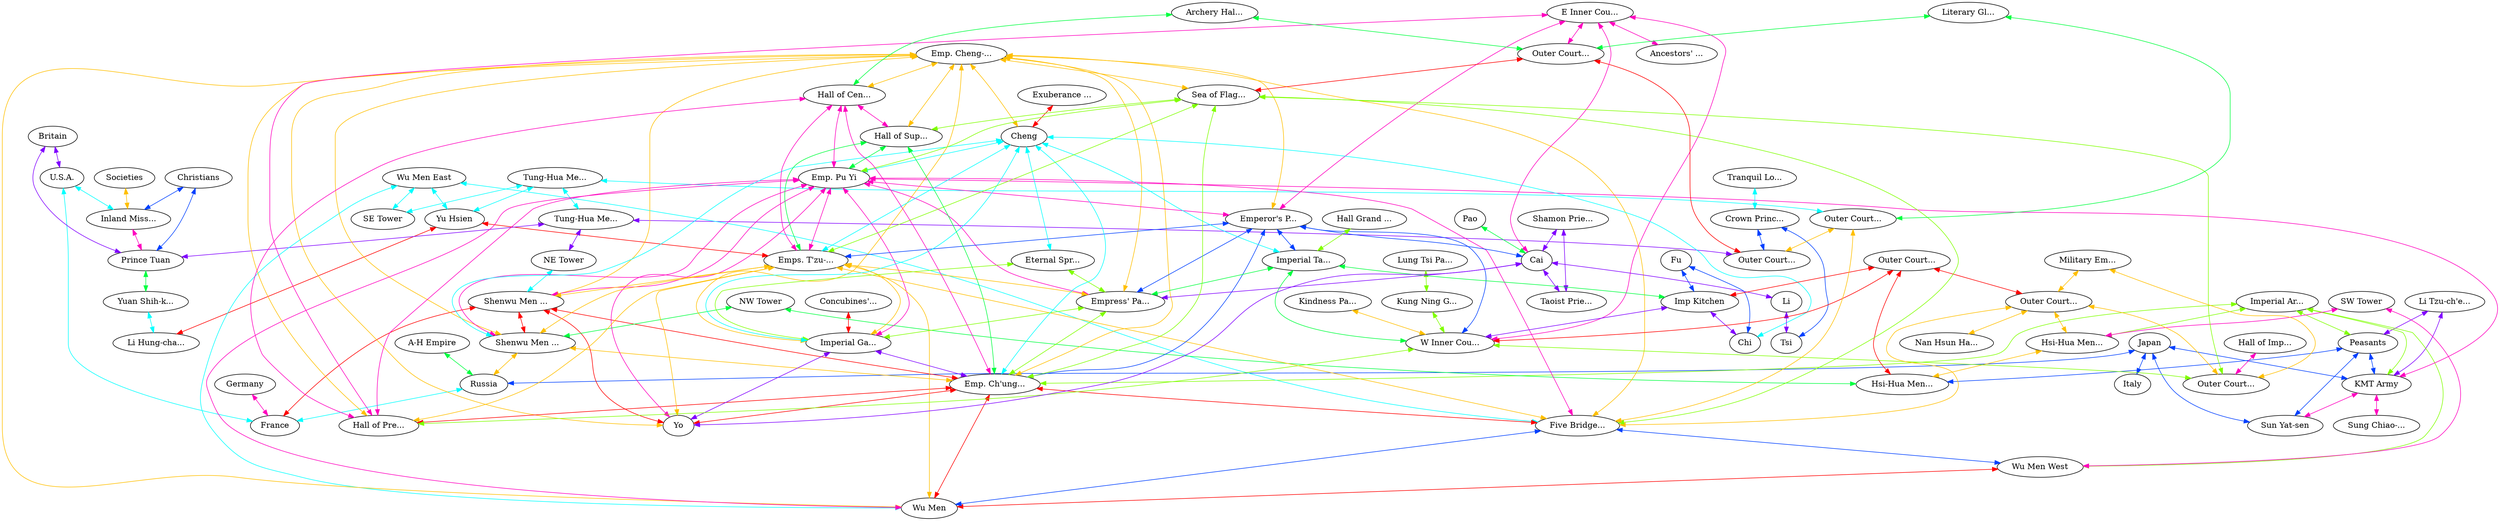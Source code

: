 graph x {
"Italy" [pos="2.44444444444444,-0.555555555555556",label="Italy"]
"A-H Empire" [pos="3.41666666666667,-0.569444444444444",label="A-H Empire"]
"Germany" [pos="7.38888888888889,-0.569444444444444",label="Germany"]
"U.S.A." [pos="8.36111111111111,-0.569444444444444",label="U.S.A."]
"Japan" [pos="3.26388888888889,-1.13888888888889",label="Japan"]
"Russia" [pos="4.15277777777778,-1.13888888888889",label="Russia"]
"France" [pos="6.48611111111111,-1.13888888888889",label="France"]
"Britain" [pos="7.40277777777778,-1.13888888888889",label="Britain"]
"Sung Chiao-jen" [pos="2.23611111111111,-1.56944444444444",label="Sung Chiao-..."]
"Sun Yat-sen" [pos="2.23611111111111,-2.5",label="Sun Yat-sen"]
"KMT Army" [pos="2.25,-3.5",label="KMT Army"]
"Inland Missions" [pos="8.29166666666667,-1.25",label="Inland Miss..."]
"Societies" [pos="8.30555555555556,-2.20833333333333",label="Societies"]
"Christians" [pos="8.30555555555556,-3.13888888888889",label="Christians"]
"Prince Tuan" [pos="8.27777777777778,-4.22222222222222",label="Prince Tuan"]
"Yuan Shih-kai" [pos="8.29166666666667,-5.125",label="Yuan Shih-k..."]
"Li Hung-chang" [pos="8.29166666666667,-5.98611111111111",label="Li Hung-cha..."]
"Yu Hsien" [pos="8.27777777777778,-6.86111111111111",label="Yu Hsien"]
"Peasants" [pos="2.25,-4.41666666666667",label="Peasants"]
"Li Tzu-ch'eng" [pos="2.25,-5.41666666666667",label="Li Tzu-ch'e..."]
"Imperial Army" [pos="2.25,-6.5",label="Imperial Ar..."]
"Shenwu Men West" [pos="5.01388888888889,-1.54166666666667",label="Shenwu Men ..."]
"Shenwu Men East" [pos="5.44444444444444,-1.54166666666667",label="Shenwu Men ..."]
"Hsi-Hua Men North" [pos="2.90277777777778,-5.56944444444444",label="Hsi-Hua Men..."]
"Hsi-Hua Men South" [pos="2.90277777777778,-5.93055555555556",label="Hsi-Hua Men..."]
"Tung-Hua Men North" [pos="7.52777777777778,-5.69444444444444",label="Tung-Hua Me..."]
"Tung-Hua Men South" [pos="7.52777777777778,-6.04166666666667",label="Tung-Hua Me..."]
"Wu Men" [pos="5.22222222222222,-6.90277777777778",label="Wu Men"]
"Wu Men East" [pos="5.625,-7",label="Wu Men East"]
"Wu Men West" [pos="4.83333333333333,-7",label="Wu Men West"]
"NW Tower" [pos="3,-1.63888888888889",label="NW Tower"]
"NE Tower" [pos="7.51388888888889,-1.63888888888889",label="NE Tower"]
"SW Tower" [pos="3,-6.79166666666667",label="SW Tower"]
"SE Tower" [pos="7.51388888888889,-6.79166666666667",label="SE Tower"]
"Emp. Cheng-tsu" [pos="2.625,-8",label="Emp. Cheng-..."]
"Emp. Ch'ung-chen" [pos="4.5,-7.73611111111111",label="Emp. Ch'ung..."]
"Emp. Pu Yi" [pos="5.69444444444444,-7.875",label="Emp. Pu Yi"]
"Emps. T'zu-hsi" [pos="7.61111111111111,-7.75",label="Emps. T'zu-..."]
"Kung Ning Garden" [pos="3.58333333333333,-4.56944444444444",label="Kung Ning G..."]
"Imperial Garden" [pos="5.22222222222222,-2.16666666666667",label="Imperial Ga..."]
"W Inner Court" [pos="4.36111111111111,-3.81944444444444",label="W Inner Cou..."]
"E Inner Court" [pos="6.51388888888889,-3.98611111111111",label="E Inner Cou..."]
"Lung Tsi Palace" [pos="4.02777777777778,-4.15277777777778",label="Lung Tsi Pa..."]
"Kindness Palace" [pos="3.65277777777778,-3.38888888888889",label="Kindness Pa..."]
"Exuberance Palace" [pos="3.65277777777778,-2.38888888888889",label="Exuberance ..."]
"Eternal Spring Palace" [pos="4.5,-2.34722222222222",label="Eternal Spr..."]
"Empress' Palace" [pos="5.23611111111111,-2.72222222222222",label="Empress' Pa..."]
"Emperor's Palace" [pos="5.23611111111111,-3.25",label="Emperor's P..."]
"Concubines' Palace" [pos="6.05555555555556,-2.38888888888889",label="Concubines'..."]
"Ancestors' Palace" [pos="6.34722222222222,-3.61111111111111",label="Ancestors' ..."]
"Tranquil Longevity Palace" [pos="7,-3.625",label="Tranquil Lo..."]
"Crown Prince's Palace" [pos="7.43055555555556,-4.47222222222222",label="Crown Princ..."]
"Shamon Priests" [pos="6.98611111111111,-2.36111111111111",label="Shamon Prie..."]
"Taoist Priests" [pos="7,-2.81944444444444",label="Taoist Prie..."]
"Imp Kitchen" [pos="3.02777777777778,-2.83333333333333",label="Imp Kitchen"]
"Imperial Taster" [pos="4.68055555555556,-2.875",label="Imperial Ta..."]
"Fu" [pos="3.02777777777778,-2.40277777777778",label="Fu"]
"Chi" [pos="3.68055555555556,-1.69444444444444",label="Chi"]
"Cheng" [pos="4.22222222222222,-1.69444444444444",label="Cheng"]
"Yo" [pos="6.09722222222222,-1.69444444444444",label="Yo"]
"Cai" [pos="7.04166666666667,-1.69444444444444",label="Cai"]
"Li" [pos="7.47222222222222,-2.41666666666667",label="Li"]
"Tsi" [pos="7.47222222222222,-3.875",label="Tsi"]
"Pao" [pos="5.80555555555556,-3.33333333333333",label="Pao"]
"Outer Court NW" [pos="3.19444444444444,-5.18055555555556",label="Outer Court..."]
"Outer Court West" [pos="4.36111111111111,-5.125",label="Outer Court..."]
"Outer Court SW" [pos="3.47222222222222,-6.20833333333333",label="Outer Court..."]
"Sea of Flagstones" [pos="5.22222222222222,-5.38888888888889",label="Sea of Flag..."]
"Five Bridges Court" [pos="5.22222222222222,-6.01388888888889",label="Five Bridge..."]
"Outer Court East" [pos="6.06944444444444,-5.34722222222222",label="Outer Court..."]
"Outer Court NE" [pos="7.36111111111111,-4.98611111111111",label="Outer Court..."]
"Outer Court SE" [pos="6.51388888888889,-6.61111111111111",label="Outer Court..."]
"Hall of Imperial Household" [pos="4.05555555555556,-4.93055555555556",label="Hall of Imp..."]
"Military Eminence Hall" [pos="3.80555555555556,-5.875",label="Military Em..."]
"Hall Grand Council" [pos="4.52777777777778,-3.22222222222222",label="Hall Grand ..."]
"Hall of Preserving Harmony" [pos="5.22222222222222,-3.91666666666667",label="Hall of Pre..."]
"Hall of Central Harmony" [pos="5.22222222222222,-4.40277777777778",label="Hall of Cen..."]
"Hall of Supreme Harmony" [pos="5.22222222222222,-4.88888888888889",label="Hall of Sup..."]
"Archery Hall" [pos="6.11111111111111,-4.36111111111111",label="Archery Hal..."]
"Literary Glory Hall" [pos="6.55555555555556,-5.93055555555556",label="Literary Gl..."]
"Nan Hsun Hall" [pos="4.18055555555556,-6.69444444444444",label="Nan Hsun Ha..."]
"Kindness Palace" -- "W Inner Court" [dir="both",color="0.125,1,1"]
"Hall Grand Council" -- "Imperial Taster" [dir="both",color="0.25,1,1"]
"Archery Hall" -- "Outer Court East" [dir="both",color="0.375,1,1"]
"Archery Hall" -- "Hall of Central Harmony" [dir="both",color="0.375,1,1"]
"Tranquil Longevity Palace" -- "Crown Prince's Palace" [dir="both",color="0.5,1,1"]
"Crown Prince's Palace" -- "Tsi" [dir="both",color="0.625,1,1"]
"Crown Prince's Palace" -- "Outer Court NE" [dir="both",color="0.625,1,1"]
"Britain" -- "U.S.A." [dir="both",color="0.75,1,1"]
"Britain" -- "Prince Tuan" [dir="both",color="0.75,1,1"]
"E Inner Court" -- "Ancestors' Palace" [dir="both",color="0.875,1,1"]
"E Inner Court" -- "Outer Court East" [dir="both",color="0.875,1,1"]
"E Inner Court" -- "Emperor's Palace" [dir="both",color="0.875,1,1"]
"E Inner Court" -- "W Inner Court" [dir="both",color="0.875,1,1"]
"E Inner Court" -- "Cai" [dir="both",color="0.875,1,1"]
"E Inner Court" -- "Hall of Preserving Harmony" [dir="both",color="0.875,1,1"]
"Exuberance Palace" -- "Cheng" [dir="both",color="1,1,1"]
"Emp. Cheng-tsu" -- "Wu Men" [dir="both",color="0.125,1,1"]
"Emp. Cheng-tsu" -- "Five Bridges Court" [dir="both",color="0.125,1,1"]
"Emp. Cheng-tsu" -- "Hall of Central Harmony" [dir="both",color="0.125,1,1"]
"Emp. Cheng-tsu" -- "Shenwu Men East" [dir="both",color="0.125,1,1"]
"Emp. Cheng-tsu" -- "Shenwu Men West" [dir="both",color="0.125,1,1"]
"Emp. Cheng-tsu" -- "Empress' Palace" [dir="both",color="0.125,1,1"]
"Emp. Cheng-tsu" -- "Imperial Garden" [dir="both",color="0.125,1,1"]
"Emp. Cheng-tsu" -- "Emp. Ch'ung-chen" [dir="both",color="0.125,1,1"]
"Emp. Cheng-tsu" -- "Sea of Flagstones" [dir="both",color="0.125,1,1"]
"Emp. Cheng-tsu" -- "Emperor's Palace" [dir="both",color="0.125,1,1"]
"Emp. Cheng-tsu" -- "Cheng" [dir="both",color="0.125,1,1"]
"Emp. Cheng-tsu" -- "Hall of Supreme Harmony" [dir="both",color="0.125,1,1"]
"Emp. Cheng-tsu" -- "Yo" [dir="both",color="0.125,1,1"]
"Emp. Cheng-tsu" -- "Hall of Preserving Harmony" [dir="both",color="0.125,1,1"]
"Imperial Army" -- "Peasants" [dir="both",color="0.25,1,1"]
"Imperial Army" -- "KMT Army" [dir="both",color="0.25,1,1"]
"Imperial Army" -- "Emp. Ch'ung-chen" [dir="both",color="0.25,1,1"]
"Imperial Army" -- "Hsi-Hua Men South" [dir="both",color="0.25,1,1"]
"Imperial Army" -- "Wu Men West" [dir="both",color="0.25,1,1"]
"Literary Glory Hall" -- "Outer Court East" [dir="both",color="0.375,1,1"]
"Literary Glory Hall" -- "Outer Court SE" [dir="both",color="0.375,1,1"]
"Tung-Hua Men South" -- "SE Tower" [dir="both",color="0.5,1,1"]
"Tung-Hua Men South" -- "Tung-Hua Men North" [dir="both",color="0.5,1,1"]
"Tung-Hua Men South" -- "Yu Hsien" [dir="both",color="0.5,1,1"]
"Tung-Hua Men South" -- "Outer Court SE" [dir="both",color="0.5,1,1"]
"Fu" -- "Imp Kitchen" [dir="both",color="0.625,1,1"]
"Fu" -- "Chi" [dir="both",color="0.625,1,1"]
"Li Tzu-ch'eng" -- "KMT Army" [dir="both",color="0.75,1,1"]
"Li Tzu-ch'eng" -- "Peasants" [dir="both",color="0.75,1,1"]
"Hall of Imperial Household" -- "Outer Court West" [dir="both",color="0.875,1,1"]
"Outer Court East" -- "Outer Court NE" [dir="both",color="1,1,1"]
"Outer Court East" -- "Sea of Flagstones" [dir="both",color="1,1,1"]
"Military Eminence Hall" -- "Outer Court SW" [dir="both",color="0.125,1,1"]
"Military Eminence Hall" -- "Outer Court West" [dir="both",color="0.125,1,1"]
"Sea of Flagstones" -- "Five Bridges Court" [dir="both",color="0.25,1,1"]
"Sea of Flagstones" -- "Emp. Pu Yi" [dir="both",color="0.25,1,1"]
"Sea of Flagstones" -- "Emps. T'zu-hsi" [dir="both",color="0.25,1,1"]
"Sea of Flagstones" -- "Outer Court West" [dir="both",color="0.25,1,1"]
"Sea of Flagstones" -- "Emp. Ch'ung-chen" [dir="both",color="0.25,1,1"]
"Sea of Flagstones" -- "Hall of Supreme Harmony" [dir="both",color="0.25,1,1"]
"NW Tower" -- "Hsi-Hua Men North" [dir="both",color="0.375,1,1"]
"NW Tower" -- "Shenwu Men West" [dir="both",color="0.375,1,1"]
"Wu Men East" -- "SE Tower" [dir="both",color="0.5,1,1"]
"Wu Men East" -- "Wu Men" [dir="both",color="0.5,1,1"]
"Wu Men East" -- "Five Bridges Court" [dir="both",color="0.5,1,1"]
"Wu Men East" -- "Yu Hsien" [dir="both",color="0.5,1,1"]
"Christians" -- "Prince Tuan" [dir="both",color="0.625,1,1"]
"Christians" -- "Inland Missions" [dir="both",color="0.625,1,1"]
"Tung-Hua Men North" -- "NE Tower" [dir="both",color="0.75,1,1"]
"Tung-Hua Men North" -- "Outer Court NE" [dir="both",color="0.75,1,1"]
"Tung-Hua Men North" -- "Prince Tuan" [dir="both",color="0.75,1,1"]
"Hall of Central Harmony" -- "Emps. T'zu-hsi" [dir="both",color="0.875,1,1"]
"Hall of Central Harmony" -- "Emp. Pu Yi" [dir="both",color="0.875,1,1"]
"Hall of Central Harmony" -- "Emp. Ch'ung-chen" [dir="both",color="0.875,1,1"]
"Hall of Central Harmony" -- "Hall of Supreme Harmony" [dir="both",color="0.875,1,1"]
"Hall of Central Harmony" -- "Hall of Preserving Harmony" [dir="both",color="0.875,1,1"]
"Concubines' Palace" -- "Imperial Garden" [dir="both",color="1,1,1"]
"Societies" -- "Inland Missions" [dir="both",color="0.125,1,1"]
"Lung Tsi Palace" -- "Kung Ning Garden" [dir="both",color="0.25,1,1"]
"Hall of Supreme Harmony" -- "Emps. T'zu-hsi" [dir="both",color="0.375,1,1"]
"Hall of Supreme Harmony" -- "Emp. Pu Yi" [dir="both",color="0.375,1,1"]
"Hall of Supreme Harmony" -- "Emp. Ch'ung-chen" [dir="both",color="0.375,1,1"]
"Cheng" -- "Imperial Taster" [dir="both",color="0.5,1,1"]
"Cheng" -- "Emp. Pu Yi" [dir="both",color="0.5,1,1"]
"Cheng" -- "Shenwu Men West" [dir="both",color="0.5,1,1"]
"Cheng" -- "Chi" [dir="both",color="0.5,1,1"]
"Cheng" -- "Emps. T'zu-hsi" [dir="both",color="0.5,1,1"]
"Cheng" -- "Eternal Spring Palace" [dir="both",color="0.5,1,1"]
"Cheng" -- "Imperial Garden" [dir="both",color="0.5,1,1"]
"Cheng" -- "Emp. Ch'ung-chen" [dir="both",color="0.5,1,1"]
"Japan" -- "Russia" [dir="both",color="0.625,1,1"]
"Japan" -- "Italy" [dir="both",color="0.625,1,1"]
"Japan" -- "Sun Yat-sen" [dir="both",color="0.625,1,1"]
"Japan" -- "KMT Army" [dir="both",color="0.625,1,1"]
"Shamon Priests" -- "Taoist Priests" [dir="both",color="0.75,1,1"]
"Shamon Priests" -- "Cai" [dir="both",color="0.75,1,1"]
"Emp. Pu Yi" -- "Wu Men" [dir="both",color="0.875,1,1"]
"Emp. Pu Yi" -- "Five Bridges Court" [dir="both",color="0.875,1,1"]
"Emp. Pu Yi" -- "Shenwu Men East" [dir="both",color="0.875,1,1"]
"Emp. Pu Yi" -- "Shenwu Men West" [dir="both",color="0.875,1,1"]
"Emp. Pu Yi" -- "Empress' Palace" [dir="both",color="0.875,1,1"]
"Emp. Pu Yi" -- "Emps. T'zu-hsi" [dir="both",color="0.875,1,1"]
"Emp. Pu Yi" -- "Imperial Garden" [dir="both",color="0.875,1,1"]
"Emp. Pu Yi" -- "KMT Army" [dir="both",color="0.875,1,1"]
"Emp. Pu Yi" -- "Emperor's Palace" [dir="both",color="0.875,1,1"]
"Emp. Pu Yi" -- "Yo" [dir="both",color="0.875,1,1"]
"Emp. Pu Yi" -- "Hall of Preserving Harmony" [dir="both",color="0.875,1,1"]
"Outer Court NW" -- "Outer Court SW" [dir="both",color="1,1,1"]
"Outer Court NW" -- "Hsi-Hua Men North" [dir="both",color="1,1,1"]
"Outer Court NW" -- "Imp Kitchen" [dir="both",color="1,1,1"]
"Outer Court NW" -- "W Inner Court" [dir="both",color="1,1,1"]
"Outer Court SE" -- "Five Bridges Court" [dir="both",color="0.125,1,1"]
"Outer Court SE" -- "Outer Court NE" [dir="both",color="0.125,1,1"]
"Eternal Spring Palace" -- "Imperial Garden" [dir="both",color="0.25,1,1"]
"Eternal Spring Palace" -- "Empress' Palace" [dir="both",color="0.25,1,1"]
"Pao" -- "Cai" [dir="both",color="0.375,1,1"]
"U.S.A." -- "France" [dir="both",color="0.5,1,1"]
"U.S.A." -- "Inland Missions" [dir="both",color="0.5,1,1"]
"Emperor's Palace" -- "Imperial Taster" [dir="both",color="0.625,1,1"]
"Emperor's Palace" -- "Empress' Palace" [dir="both",color="0.625,1,1"]
"Emperor's Palace" -- "Emps. T'zu-hsi" [dir="both",color="0.625,1,1"]
"Emperor's Palace" -- "Emp. Ch'ung-chen" [dir="both",color="0.625,1,1"]
"Emperor's Palace" -- "W Inner Court" [dir="both",color="0.625,1,1"]
"Emperor's Palace" -- "Cai" [dir="both",color="0.625,1,1"]
"Cai" -- "Empress' Palace" [dir="both",color="0.75,1,1"]
"Cai" -- "Taoist Priests" [dir="both",color="0.75,1,1"]
"Cai" -- "Yo" [dir="both",color="0.75,1,1"]
"Cai" -- "Li" [dir="both",color="0.75,1,1"]
"Inland Missions" -- "Prince Tuan" [dir="both",color="0.875,1,1"]
"Yu Hsien" -- "Emps. T'zu-hsi" [dir="both",color="1,1,1"]
"Yu Hsien" -- "Li Hung-chang" [dir="both",color="1,1,1"]
"Outer Court SW" -- "Five Bridges Court" [dir="both",color="0.125,1,1"]
"Outer Court SW" -- "Outer Court West" [dir="both",color="0.125,1,1"]
"Outer Court SW" -- "Nan Hsun Hall" [dir="both",color="0.125,1,1"]
"Outer Court SW" -- "Hsi-Hua Men South" [dir="both",color="0.125,1,1"]
"Imperial Taster" -- "W Inner Court" [dir="both",color="0.375,1,1"]
"Imperial Taster" -- "Imp Kitchen" [dir="both",color="0.375,1,1"]
"Imperial Taster" -- "Empress' Palace" [dir="both",color="0.375,1,1"]
"NE Tower" -- "Shenwu Men East" [dir="both",color="0.5,1,1"]
"Peasants" -- "Hsi-Hua Men North" [dir="both",color="0.625,1,1"]
"Peasants" -- "Sun Yat-sen" [dir="both",color="0.625,1,1"]
"Peasants" -- "KMT Army" [dir="both",color="0.625,1,1"]
"Imp Kitchen" -- "W Inner Court" [dir="both",color="0.75,1,1"]
"Imp Kitchen" -- "Chi" [dir="both",color="0.75,1,1"]
"SW Tower" -- "Hsi-Hua Men South" [dir="both",color="0.875,1,1"]
"SW Tower" -- "Wu Men West" [dir="both",color="0.875,1,1"]
"Emps. T'zu-hsi" -- "Wu Men" [dir="both",color="0.125,1,1"]
"Emps. T'zu-hsi" -- "Five Bridges Court" [dir="both",color="0.125,1,1"]
"Emps. T'zu-hsi" -- "Shenwu Men East" [dir="both",color="0.125,1,1"]
"Emps. T'zu-hsi" -- "Shenwu Men West" [dir="both",color="0.125,1,1"]
"Emps. T'zu-hsi" -- "Empress' Palace" [dir="both",color="0.125,1,1"]
"Emps. T'zu-hsi" -- "Imperial Garden" [dir="both",color="0.125,1,1"]
"Emps. T'zu-hsi" -- "Yo" [dir="both",color="0.125,1,1"]
"Emps. T'zu-hsi" -- "Hall of Preserving Harmony" [dir="both",color="0.125,1,1"]
"Kung Ning Garden" -- "W Inner Court" [dir="both",color="0.25,1,1"]
"Prince Tuan" -- "Yuan Shih-kai" [dir="both",color="0.375,1,1"]
"Yuan Shih-kai" -- "Li Hung-chang" [dir="both",color="0.5,1,1"]
"Li" -- "Tsi" [dir="both",color="0.75,1,1"]
"Shenwu Men East" -- "France" [dir="both",color="1,1,1"]
"Shenwu Men East" -- "Emp. Ch'ung-chen" [dir="both",color="1,1,1"]
"Shenwu Men East" -- "Shenwu Men West" [dir="both",color="1,1,1"]
"Shenwu Men East" -- "Yo" [dir="both",color="1,1,1"]
"Shenwu Men West" -- "Russia" [dir="both",color="0.125,1,1"]
"Shenwu Men West" -- "Emp. Ch'ung-chen" [dir="both",color="0.125,1,1"]
"Empress' Palace" -- "Imperial Garden" [dir="both",color="0.25,1,1"]
"Empress' Palace" -- "Emp. Ch'ung-chen" [dir="both",color="0.25,1,1"]
"A-H Empire" -- "Russia" [dir="both",color="0.375,1,1"]
"Russia" -- "France" [dir="both",color="0.5,1,1"]
"Imperial Garden" -- "Emp. Ch'ung-chen" [dir="both",color="0.75,1,1"]
"Imperial Garden" -- "Yo" [dir="both",color="0.75,1,1"]
"KMT Army" -- "Sun Yat-sen" [dir="both",color="0.875,1,1"]
"KMT Army" -- "Sung Chiao-jen" [dir="both",color="0.875,1,1"]
"Emp. Ch'ung-chen" -- "Wu Men" [dir="both",color="1,1,1"]
"Emp. Ch'ung-chen" -- "Five Bridges Court" [dir="both",color="1,1,1"]
"Emp. Ch'ung-chen" -- "Yo" [dir="both",color="1,1,1"]
"Emp. Ch'ung-chen" -- "Hall of Preserving Harmony" [dir="both",color="1,1,1"]
"Hsi-Hua Men South" -- "Hsi-Hua Men North" [dir="both",color="0.125,1,1"]
"W Inner Court" -- "Outer Court West" [dir="both",color="0.25,1,1"]
"W Inner Court" -- "Hall of Preserving Harmony" [dir="both",color="0.25,1,1"]
"Five Bridges Court" -- "Wu Men" [dir="both",color="0.625,1,1"]
"Five Bridges Court" -- "Wu Men West" [dir="both",color="0.625,1,1"]
"Germany" -- "France" [dir="both",color="0.875,1,1"]
"Wu Men West" -- "Wu Men" [dir="both",color="1,1,1"]
}
